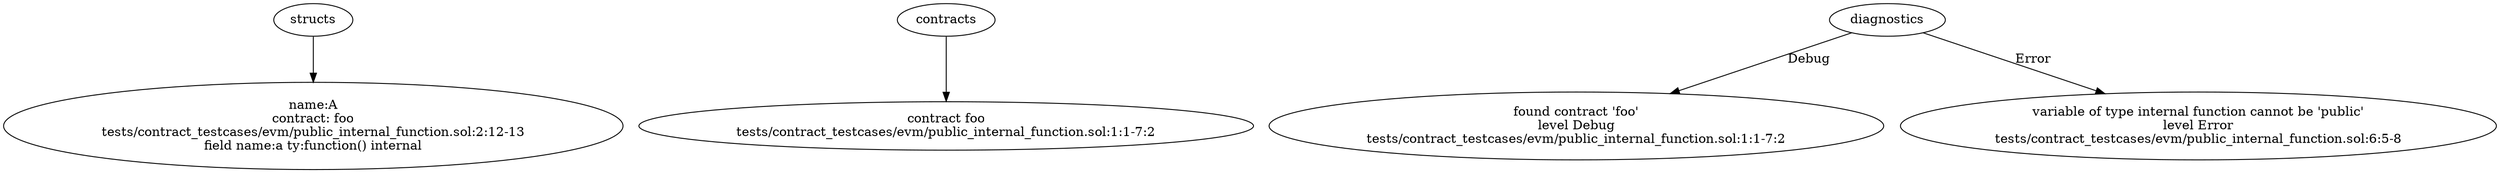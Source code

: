 strict digraph "tests/contract_testcases/evm/public_internal_function.sol" {
	A [label="name:A\ncontract: foo\ntests/contract_testcases/evm/public_internal_function.sol:2:12-13\nfield name:a ty:function() internal"]
	contract [label="contract foo\ntests/contract_testcases/evm/public_internal_function.sol:1:1-7:2"]
	diagnostic [label="found contract 'foo'\nlevel Debug\ntests/contract_testcases/evm/public_internal_function.sol:1:1-7:2"]
	diagnostic_6 [label="variable of type internal function cannot be 'public'\nlevel Error\ntests/contract_testcases/evm/public_internal_function.sol:6:5-8"]
	structs -> A
	contracts -> contract
	diagnostics -> diagnostic [label="Debug"]
	diagnostics -> diagnostic_6 [label="Error"]
}
